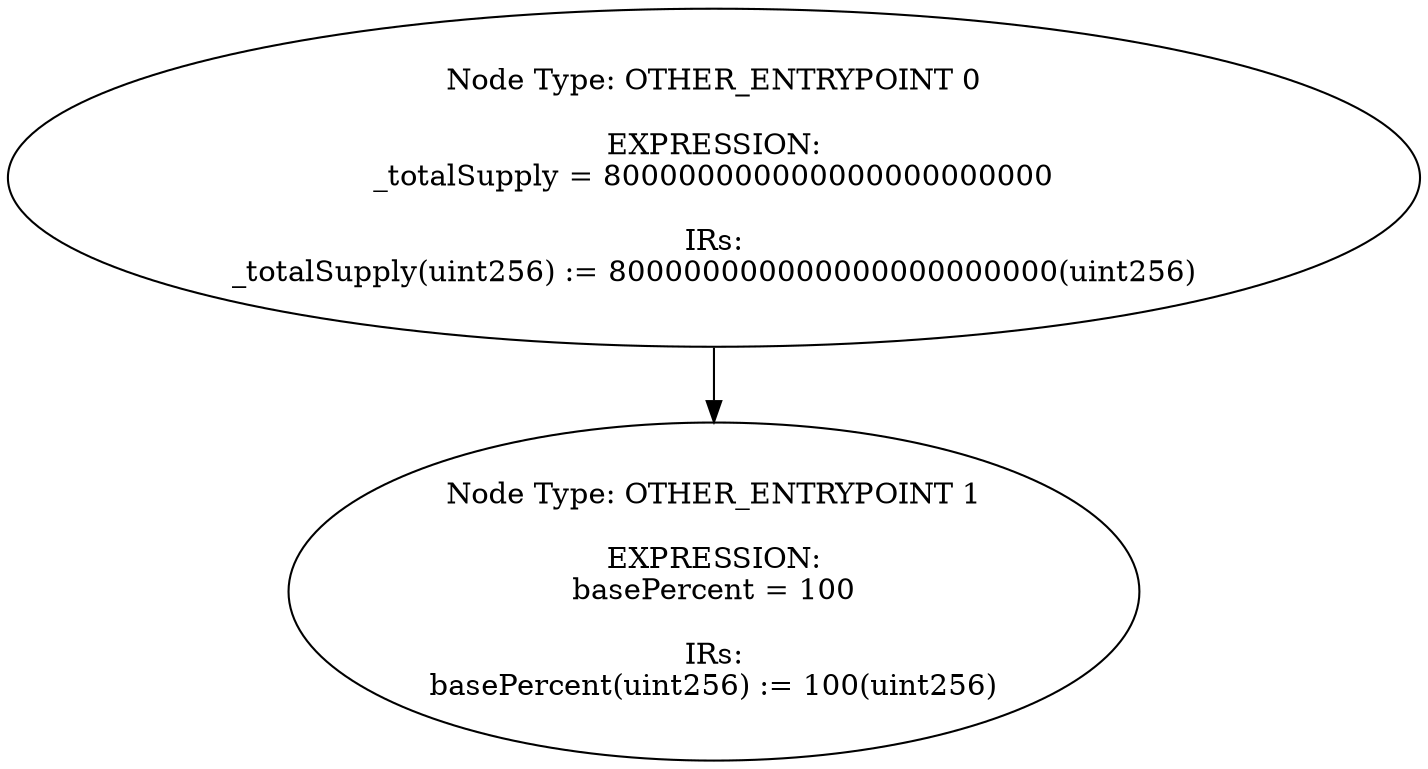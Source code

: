 digraph{
0[label="Node Type: OTHER_ENTRYPOINT 0

EXPRESSION:
_totalSupply = 800000000000000000000000

IRs:
_totalSupply(uint256) := 800000000000000000000000(uint256)"];
0->1;
1[label="Node Type: OTHER_ENTRYPOINT 1

EXPRESSION:
basePercent = 100

IRs:
basePercent(uint256) := 100(uint256)"];
}
